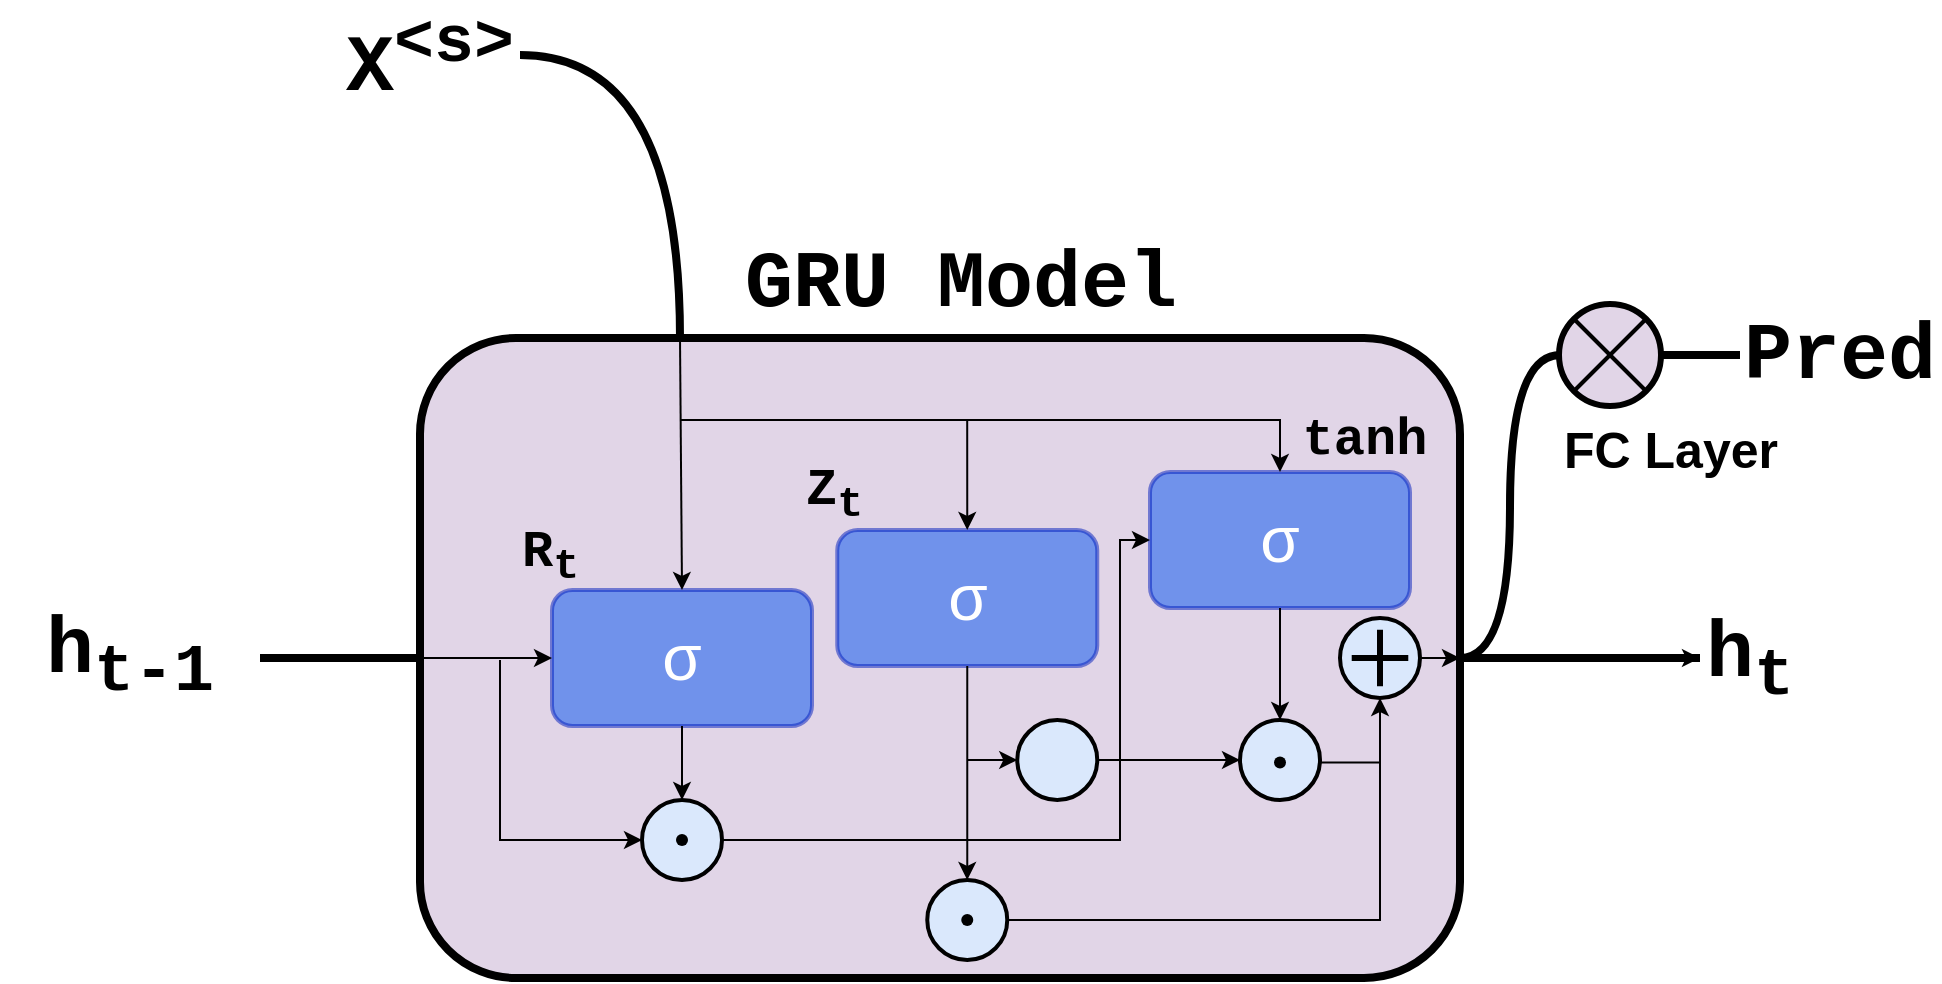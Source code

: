 <mxfile version="23.1.1" type="device">
  <diagram id="yPxyJZ8AM_hMuL3Unpa9" name="simple gitflow">
    <mxGraphModel dx="1503" dy="882" grid="1" gridSize="10" guides="1" tooltips="1" connect="1" arrows="1" fold="1" page="1" pageScale="1" pageWidth="1100" pageHeight="850" math="0" shadow="0">
      <root>
        <mxCell id="0" />
        <mxCell id="1" parent="0" />
        <mxCell id="AVEdaVqTsH_PwXqT6mUa-11" value="&lt;font style=&quot;font-size: 40px;&quot;&gt;X&lt;sup style=&quot;&quot;&gt;&amp;lt;s&amp;gt;&lt;/sup&gt;&lt;/font&gt;" style="text;html=1;strokeColor=none;fillColor=none;align=center;verticalAlign=middle;whiteSpace=wrap;overflow=hidden;fontSize=16;fontStyle=1;fontFamily=Courier New;labelBorderColor=none;labelBackgroundColor=none;" parent="1" vertex="1">
          <mxGeometry x="180" y="240" width="90" height="55" as="geometry" />
        </mxCell>
        <mxCell id="AVEdaVqTsH_PwXqT6mUa-15" style="edgeStyle=orthogonalEdgeStyle;curved=1;rounded=0;html=1;exitX=1;exitY=0.5;endArrow=none;endFill=0;jettySize=auto;orthogonalLoop=1;strokeWidth=4;fontSize=16;exitDx=0;exitDy=0;labelBorderColor=none;labelBackgroundColor=none;entryX=0.25;entryY=0;entryDx=0;entryDy=0;" parent="1" source="AVEdaVqTsH_PwXqT6mUa-11" edge="1" target="AVEdaVqTsH_PwXqT6mUa-20">
          <mxGeometry relative="1" as="geometry">
            <mxPoint x="480" y="310" as="sourcePoint" />
            <mxPoint x="508" y="410" as="targetPoint" />
          </mxGeometry>
        </mxCell>
        <mxCell id="AVEdaVqTsH_PwXqT6mUa-17" style="edgeStyle=orthogonalEdgeStyle;curved=1;rounded=0;html=1;exitX=1;exitY=0.5;endArrow=none;endFill=0;jettySize=auto;orthogonalLoop=1;strokeWidth=4;fontSize=16;exitDx=0;exitDy=0;entryX=0;entryY=0.5;entryDx=0;entryDy=0;entryPerimeter=0;labelBorderColor=none;labelBackgroundColor=none;" parent="1" source="AVEdaVqTsH_PwXqT6mUa-20" target="AVEdaVqTsH_PwXqT6mUa-71" edge="1">
          <mxGeometry relative="1" as="geometry">
            <mxPoint x="590" y="475" as="sourcePoint" />
            <mxPoint x="670" y="620" as="targetPoint" />
          </mxGeometry>
        </mxCell>
        <mxCell id="AVEdaVqTsH_PwXqT6mUa-20" value="" style="rounded=1;whiteSpace=wrap;html=1;strokeWidth=4;fillColor=#E1D5E7;fontSize=16;labelBorderColor=none;labelBackgroundColor=none;" parent="1" vertex="1">
          <mxGeometry x="220" y="409" width="520" height="320" as="geometry" />
        </mxCell>
        <mxCell id="AVEdaVqTsH_PwXqT6mUa-21" value="" style="edgeStyle=orthogonalEdgeStyle;rounded=0;html=1;jettySize=auto;orthogonalLoop=1;strokeWidth=4;endArrow=none;endFill=0;exitX=0;exitY=0.5;exitDx=0;exitDy=0;entryX=1;entryY=0.5;entryDx=0;entryDy=0;fontSize=16;labelBorderColor=none;labelBackgroundColor=none;" parent="1" source="AVEdaVqTsH_PwXqT6mUa-20" target="AVEdaVqTsH_PwXqT6mUa-23" edge="1">
          <mxGeometry x="204.5" y="180" as="geometry">
            <mxPoint x="480" y="474.63" as="sourcePoint" />
            <mxPoint x="425" y="475" as="targetPoint" />
            <Array as="points" />
          </mxGeometry>
        </mxCell>
        <mxCell id="AVEdaVqTsH_PwXqT6mUa-23" value="&lt;span style=&quot;font-size: 40px;&quot;&gt;h&lt;sub style=&quot;&quot;&gt;t-1&lt;/sub&gt;&lt;/span&gt;" style="text;html=1;strokeColor=none;fillColor=none;align=center;verticalAlign=middle;whiteSpace=wrap;overflow=hidden;fontSize=16;fontStyle=1;fontFamily=Courier New;labelBorderColor=none;labelBackgroundColor=none;" parent="1" vertex="1">
          <mxGeometry x="10" y="522.75" width="130" height="92.5" as="geometry" />
        </mxCell>
        <mxCell id="AVEdaVqTsH_PwXqT6mUa-24" value="" style="edgeStyle=orthogonalEdgeStyle;rounded=0;html=1;jettySize=auto;orthogonalLoop=1;strokeWidth=4;endArrow=none;endFill=0;exitX=0;exitY=0.5;exitDx=0;exitDy=0;entryX=1;entryY=0.5;entryDx=0;entryDy=0;fontSize=16;labelBorderColor=none;labelBackgroundColor=none;" parent="1" source="AVEdaVqTsH_PwXqT6mUa-26" target="AVEdaVqTsH_PwXqT6mUa-20" edge="1">
          <mxGeometry x="204.5" y="180" as="geometry">
            <mxPoint x="610" y="467.5" as="sourcePoint" />
            <mxPoint x="565" y="467.5" as="targetPoint" />
            <Array as="points" />
          </mxGeometry>
        </mxCell>
        <mxCell id="AVEdaVqTsH_PwXqT6mUa-25" value="" style="edgeStyle=orthogonalEdgeStyle;rounded=0;orthogonalLoop=1;jettySize=auto;html=1;exitX=1;exitY=0.5;exitDx=0;exitDy=0;fontSize=16;labelBorderColor=none;labelBackgroundColor=none;entryX=0;entryY=0.5;entryDx=0;entryDy=0;" parent="1" source="AVEdaVqTsH_PwXqT6mUa-20" edge="1" target="AVEdaVqTsH_PwXqT6mUa-26">
          <mxGeometry relative="1" as="geometry">
            <mxPoint x="560" y="467.13" as="sourcePoint" />
            <mxPoint x="790" y="495" as="targetPoint" />
            <Array as="points" />
          </mxGeometry>
        </mxCell>
        <mxCell id="AVEdaVqTsH_PwXqT6mUa-26" value="&lt;span style=&quot;font-size: 40px;&quot;&gt;h&lt;sub style=&quot;&quot;&gt;t&lt;br style=&quot;font-size: 16px;&quot;&gt;&lt;/sub&gt;&lt;/span&gt;" style="text;html=1;strokeColor=none;fillColor=none;align=center;verticalAlign=middle;whiteSpace=wrap;overflow=hidden;fontSize=16;fontStyle=1;fontFamily=Courier New;labelBorderColor=none;labelBackgroundColor=none;" parent="1" vertex="1">
          <mxGeometry x="860" y="541.5" width="50" height="55" as="geometry" />
        </mxCell>
        <mxCell id="AVEdaVqTsH_PwXqT6mUa-27" value="&lt;font style=&quot;font-size: 40px;&quot;&gt;Pred&lt;/font&gt;" style="text;html=1;strokeColor=none;fillColor=none;align=center;verticalAlign=middle;whiteSpace=wrap;overflow=hidden;fontSize=16;fontStyle=1;fontFamily=Courier New;labelBorderColor=none;labelBackgroundColor=none;" parent="1" vertex="1">
          <mxGeometry x="880" y="390" width="100" height="55" as="geometry" />
        </mxCell>
        <mxCell id="AVEdaVqTsH_PwXqT6mUa-35" value="&lt;font style=&quot;font-size: 32px;&quot;&gt;σ&lt;/font&gt;" style="rounded=1;whiteSpace=wrap;html=1;strokeWidth=2;fillColor=#0050ef;strokeColor=#001DBC;fontColor=#ffffff;opacity=50;fontSize=16;labelBorderColor=none;labelBackgroundColor=none;" parent="1" vertex="1">
          <mxGeometry x="286" y="535" width="130" height="68" as="geometry" />
        </mxCell>
        <mxCell id="AVEdaVqTsH_PwXqT6mUa-37" value="" style="edgeStyle=orthogonalEdgeStyle;rounded=0;orthogonalLoop=1;jettySize=auto;html=1;exitX=0;exitY=0.5;exitDx=0;exitDy=0;entryX=0;entryY=0.5;entryDx=0;entryDy=0;strokeWidth=1;fontSize=16;labelBorderColor=none;labelBackgroundColor=none;" parent="1" source="AVEdaVqTsH_PwXqT6mUa-20" target="AVEdaVqTsH_PwXqT6mUa-35" edge="1">
          <mxGeometry relative="1" as="geometry">
            <mxPoint x="518" y="420" as="sourcePoint" />
            <mxPoint x="518" y="495" as="targetPoint" />
            <Array as="points" />
          </mxGeometry>
        </mxCell>
        <mxCell id="AVEdaVqTsH_PwXqT6mUa-38" value="" style="endArrow=classic;html=1;rounded=0;strokeWidth=1;exitX=0.5;exitY=1;exitDx=0;exitDy=0;entryX=0.5;entryY=0;entryDx=0;entryDy=0;entryPerimeter=0;fontSize=16;labelBorderColor=none;labelBackgroundColor=none;" parent="1" source="AVEdaVqTsH_PwXqT6mUa-35" target="AVEdaVqTsH_PwXqT6mUa-39" edge="1">
          <mxGeometry width="50" height="50" relative="1" as="geometry">
            <mxPoint x="530" y="535" as="sourcePoint" />
            <mxPoint x="580" y="480" as="targetPoint" />
          </mxGeometry>
        </mxCell>
        <mxCell id="AVEdaVqTsH_PwXqT6mUa-42" value="&lt;span style=&quot;font-size: 26px;&quot;&gt;R&lt;sub style=&quot;&quot;&gt;t&lt;/sub&gt;&lt;/span&gt;" style="text;html=1;strokeColor=none;fillColor=none;align=center;verticalAlign=middle;whiteSpace=wrap;overflow=hidden;fontSize=16;fontStyle=1;fontFamily=Courier New;labelBorderColor=none;labelBackgroundColor=none;" parent="1" vertex="1">
          <mxGeometry x="270" y="498" width="30" height="33" as="geometry" />
        </mxCell>
        <mxCell id="AVEdaVqTsH_PwXqT6mUa-43" value="&lt;font style=&quot;font-size: 32px;&quot;&gt;σ&lt;/font&gt;" style="rounded=1;whiteSpace=wrap;html=1;strokeWidth=2;fillColor=#0050ef;strokeColor=#001DBC;fontColor=#ffffff;opacity=50;fontSize=16;labelBorderColor=none;labelBackgroundColor=none;" parent="1" vertex="1">
          <mxGeometry x="428.63" y="505" width="130" height="68" as="geometry" />
        </mxCell>
        <mxCell id="AVEdaVqTsH_PwXqT6mUa-44" value="&lt;span style=&quot;font-size: 26px;&quot;&gt;Z&lt;sub style=&quot;&quot;&gt;t&lt;/sub&gt;&lt;/span&gt;" style="text;html=1;strokeColor=none;fillColor=none;align=center;verticalAlign=middle;whiteSpace=wrap;overflow=hidden;fontSize=16;fontStyle=1;fontFamily=Courier New;labelBorderColor=none;labelBackgroundColor=none;" parent="1" vertex="1">
          <mxGeometry x="412.38" y="467.5" width="30" height="33" as="geometry" />
        </mxCell>
        <mxCell id="AVEdaVqTsH_PwXqT6mUa-45" value="" style="edgeStyle=orthogonalEdgeStyle;rounded=0;orthogonalLoop=1;jettySize=auto;html=1;entryX=0.5;entryY=0;entryDx=0;entryDy=0;strokeWidth=1;fontSize=16;labelBorderColor=none;labelBackgroundColor=none;" parent="1" target="AVEdaVqTsH_PwXqT6mUa-43" edge="1">
          <mxGeometry relative="1" as="geometry">
            <mxPoint x="350" y="450" as="sourcePoint" />
            <mxPoint x="518" y="495" as="targetPoint" />
            <Array as="points">
              <mxPoint x="508" y="450" />
              <mxPoint x="584" y="450" />
            </Array>
          </mxGeometry>
        </mxCell>
        <mxCell id="AVEdaVqTsH_PwXqT6mUa-46" value="" style="edgeStyle=orthogonalEdgeStyle;rounded=0;orthogonalLoop=1;jettySize=auto;html=1;strokeWidth=1;entryX=0;entryY=0.5;entryDx=0;entryDy=0;entryPerimeter=0;fontSize=16;labelBorderColor=none;labelBackgroundColor=none;" parent="1" target="AVEdaVqTsH_PwXqT6mUa-39" edge="1">
          <mxGeometry relative="1" as="geometry">
            <mxPoint x="260" y="570" as="sourcePoint" />
            <mxPoint x="280" y="587.5" as="targetPoint" />
            <Array as="points">
              <mxPoint x="260" y="660" />
            </Array>
          </mxGeometry>
        </mxCell>
        <mxCell id="AVEdaVqTsH_PwXqT6mUa-47" value="&lt;font style=&quot;font-size: 32px;&quot;&gt;σ&lt;/font&gt;" style="rounded=1;whiteSpace=wrap;html=1;strokeWidth=2;fillColor=#0050ef;strokeColor=#001DBC;fontColor=#ffffff;opacity=50;fontSize=16;labelBorderColor=none;labelBackgroundColor=none;" parent="1" vertex="1">
          <mxGeometry x="585" y="476" width="130" height="68" as="geometry" />
        </mxCell>
        <mxCell id="AVEdaVqTsH_PwXqT6mUa-48" value="&lt;font style=&quot;font-size: 26px;&quot;&gt;tanh&lt;/font&gt;" style="text;html=1;strokeColor=none;fillColor=none;align=center;verticalAlign=middle;whiteSpace=wrap;overflow=hidden;fontSize=16;fontStyle=1;fontFamily=Courier New;labelBorderColor=none;labelBackgroundColor=none;" parent="1" vertex="1">
          <mxGeometry x="650" y="442.5" width="85" height="33" as="geometry" />
        </mxCell>
        <mxCell id="AVEdaVqTsH_PwXqT6mUa-49" value="" style="edgeStyle=orthogonalEdgeStyle;rounded=0;orthogonalLoop=1;jettySize=auto;html=1;entryX=0.5;entryY=0;entryDx=0;entryDy=0;strokeWidth=1;fontSize=16;labelBorderColor=none;labelBackgroundColor=none;" parent="1" target="AVEdaVqTsH_PwXqT6mUa-47" edge="1">
          <mxGeometry relative="1" as="geometry">
            <mxPoint x="505.32" y="450" as="sourcePoint" />
            <mxPoint x="596.69" y="485" as="targetPoint" />
            <Array as="points">
              <mxPoint x="650" y="450" />
            </Array>
          </mxGeometry>
        </mxCell>
        <mxCell id="AVEdaVqTsH_PwXqT6mUa-50" value="" style="verticalLabelPosition=bottom;verticalAlign=top;html=1;strokeWidth=2;shape=mxgraph.flowchart.on-page_reference;plain-blue;gradientColor=none;strokeColor=#000000;fontSize=16;labelBorderColor=none;labelBackgroundColor=none;" parent="1" vertex="1">
          <mxGeometry x="473.63" y="680" width="40" height="40" as="geometry" />
        </mxCell>
        <mxCell id="AVEdaVqTsH_PwXqT6mUa-51" value="" style="endArrow=classic;html=1;rounded=0;strokeWidth=1;exitX=0.5;exitY=1;exitDx=0;exitDy=0;entryX=0.5;entryY=0;entryDx=0;entryDy=0;entryPerimeter=0;fontSize=16;labelBorderColor=none;labelBackgroundColor=none;" parent="1" source="AVEdaVqTsH_PwXqT6mUa-43" target="AVEdaVqTsH_PwXqT6mUa-50" edge="1">
          <mxGeometry width="50" height="50" relative="1" as="geometry">
            <mxPoint x="518" y="515" as="sourcePoint" />
            <mxPoint x="518" y="543" as="targetPoint" />
            <Array as="points" />
          </mxGeometry>
        </mxCell>
        <mxCell id="AVEdaVqTsH_PwXqT6mUa-52" value="" style="verticalLabelPosition=bottom;verticalAlign=top;html=1;strokeWidth=2;shape=mxgraph.flowchart.on-page_reference;plain-blue;gradientColor=none;strokeColor=#000000;fontSize=16;labelBorderColor=none;labelBackgroundColor=none;" parent="1" vertex="1">
          <mxGeometry x="630" y="600" width="40" height="40" as="geometry" />
        </mxCell>
        <mxCell id="AVEdaVqTsH_PwXqT6mUa-53" value="" style="endArrow=classic;html=1;rounded=0;strokeWidth=1;exitX=0.5;exitY=1;exitDx=0;exitDy=0;entryX=0.5;entryY=0;entryDx=0;entryDy=0;entryPerimeter=0;fontSize=16;labelBorderColor=none;labelBackgroundColor=none;" parent="1" source="AVEdaVqTsH_PwXqT6mUa-47" target="AVEdaVqTsH_PwXqT6mUa-52" edge="1">
          <mxGeometry width="50" height="50" relative="1" as="geometry">
            <mxPoint x="584" y="515" as="sourcePoint" />
            <mxPoint x="584" y="543" as="targetPoint" />
            <Array as="points" />
          </mxGeometry>
        </mxCell>
        <mxCell id="AVEdaVqTsH_PwXqT6mUa-54" value="" style="verticalLabelPosition=bottom;verticalAlign=top;html=1;strokeWidth=2;shape=mxgraph.flowchart.on-page_reference;plain-blue;gradientColor=none;strokeColor=#000000;fontSize=16;labelBorderColor=none;labelBackgroundColor=none;" parent="1" vertex="1">
          <mxGeometry x="680" y="549" width="40" height="40" as="geometry" />
        </mxCell>
        <mxCell id="AVEdaVqTsH_PwXqT6mUa-55" value="" style="endArrow=classic;html=1;rounded=0;strokeWidth=1;fontSize=16;labelBorderColor=none;labelBackgroundColor=none;entryX=0;entryY=0.5;entryDx=0;entryDy=0;entryPerimeter=0;" parent="1" target="AVEdaVqTsH_PwXqT6mUa-64" edge="1">
          <mxGeometry width="50" height="50" relative="1" as="geometry">
            <mxPoint x="494" y="620" as="sourcePoint" />
            <mxPoint x="574.63" y="675.5" as="targetPoint" />
            <Array as="points" />
          </mxGeometry>
        </mxCell>
        <mxCell id="AVEdaVqTsH_PwXqT6mUa-56" value="" style="endArrow=classic;html=1;rounded=0;strokeWidth=1;entryX=0.5;entryY=1;entryDx=0;entryDy=0;entryPerimeter=0;exitX=1;exitY=0.5;exitDx=0;exitDy=0;exitPerimeter=0;fontSize=16;labelBorderColor=none;labelBackgroundColor=none;" parent="1" source="AVEdaVqTsH_PwXqT6mUa-50" target="AVEdaVqTsH_PwXqT6mUa-54" edge="1">
          <mxGeometry width="50" height="50" relative="1" as="geometry">
            <mxPoint x="594" y="540" as="sourcePoint" />
            <mxPoint x="653" y="540" as="targetPoint" />
            <Array as="points">
              <mxPoint x="700" y="700" />
            </Array>
          </mxGeometry>
        </mxCell>
        <mxCell id="AVEdaVqTsH_PwXqT6mUa-57" value="" style="line;strokeWidth=1;html=1;perimeter=backbonePerimeter;points=[];outlineConnect=0;fontSize=16;labelBorderColor=none;labelBackgroundColor=none;" parent="1" vertex="1">
          <mxGeometry x="670" y="616.25" width="30" height="10" as="geometry" />
        </mxCell>
        <mxCell id="AVEdaVqTsH_PwXqT6mUa-58" value="" style="edgeStyle=orthogonalEdgeStyle;rounded=0;orthogonalLoop=1;jettySize=auto;html=1;strokeWidth=1;entryX=0;entryY=0.5;entryDx=0;entryDy=0;exitX=1;exitY=0.5;exitDx=0;exitDy=0;exitPerimeter=0;fontSize=16;labelBorderColor=none;labelBackgroundColor=none;" parent="1" source="AVEdaVqTsH_PwXqT6mUa-39" target="AVEdaVqTsH_PwXqT6mUa-47" edge="1">
          <mxGeometry relative="1" as="geometry">
            <mxPoint x="470" y="505" as="sourcePoint" />
            <mxPoint x="511" y="551" as="targetPoint" />
            <Array as="points">
              <mxPoint x="570" y="660" />
              <mxPoint x="570" y="510" />
              <mxPoint x="585" y="510" />
            </Array>
          </mxGeometry>
        </mxCell>
        <mxCell id="AVEdaVqTsH_PwXqT6mUa-60" value="" style="endArrow=classic;html=1;rounded=0;entryX=1;entryY=0.5;entryDx=0;entryDy=0;exitX=1;exitY=0.5;exitDx=0;exitDy=0;exitPerimeter=0;fontSize=16;labelBorderColor=none;labelBackgroundColor=none;" parent="1" source="AVEdaVqTsH_PwXqT6mUa-54" target="AVEdaVqTsH_PwXqT6mUa-20" edge="1">
          <mxGeometry width="50" height="50" relative="1" as="geometry">
            <mxPoint x="650" y="490" as="sourcePoint" />
            <mxPoint x="700" y="440" as="targetPoint" />
          </mxGeometry>
        </mxCell>
        <mxCell id="AVEdaVqTsH_PwXqT6mUa-64" value="" style="verticalLabelPosition=bottom;verticalAlign=top;html=1;strokeWidth=2;shape=mxgraph.flowchart.on-page_reference;plain-blue;gradientColor=none;strokeColor=#000000;fontSize=16;labelBorderColor=none;labelBackgroundColor=none;" parent="1" vertex="1">
          <mxGeometry x="518.63" y="600" width="40" height="40" as="geometry" />
        </mxCell>
        <mxCell id="AVEdaVqTsH_PwXqT6mUa-65" value="" style="endArrow=classic;html=1;rounded=0;strokeWidth=1;entryX=0;entryY=0.5;entryDx=0;entryDy=0;entryPerimeter=0;exitX=1;exitY=0.5;exitDx=0;exitDy=0;exitPerimeter=0;fontSize=16;labelBorderColor=none;labelBackgroundColor=none;" parent="1" source="AVEdaVqTsH_PwXqT6mUa-64" target="AVEdaVqTsH_PwXqT6mUa-52" edge="1">
          <mxGeometry width="50" height="50" relative="1" as="geometry">
            <mxPoint x="594" y="540" as="sourcePoint" />
            <mxPoint x="614" y="551" as="targetPoint" />
            <Array as="points" />
          </mxGeometry>
        </mxCell>
        <mxCell id="AVEdaVqTsH_PwXqT6mUa-71" value="&lt;b style=&quot;&quot;&gt;&lt;font style=&quot;font-size: 25px;&quot;&gt;FC Layer&lt;/font&gt;&lt;/b&gt;" style="verticalLabelPosition=bottom;verticalAlign=top;html=1;strokeWidth=4;shape=mxgraph.flowchart.on-page_reference;plain-purple;gradientColor=none;strokeColor=#000000;fontSize=16;labelBorderColor=none;labelBackgroundColor=none;align=left;" parent="1" vertex="1">
          <mxGeometry x="790" y="392.5" width="50" height="50" as="geometry" />
        </mxCell>
        <mxCell id="AVEdaVqTsH_PwXqT6mUa-72" style="edgeStyle=orthogonalEdgeStyle;curved=1;rounded=0;html=1;exitX=1;exitY=0.5;endArrow=none;endFill=0;jettySize=auto;orthogonalLoop=1;strokeWidth=4;fontSize=16;exitDx=0;exitDy=0;entryX=0;entryY=0.5;entryDx=0;entryDy=0;exitPerimeter=0;labelBorderColor=none;labelBackgroundColor=none;" parent="1" source="AVEdaVqTsH_PwXqT6mUa-71" target="AVEdaVqTsH_PwXqT6mUa-27" edge="1">
          <mxGeometry relative="1" as="geometry">
            <mxPoint x="750" y="505" as="sourcePoint" />
            <mxPoint x="800" y="428" as="targetPoint" />
          </mxGeometry>
        </mxCell>
        <mxCell id="AVEdaVqTsH_PwXqT6mUa-83" value="&lt;font style=&quot;font-size: 40px;&quot;&gt;GRU Model&lt;/font&gt;" style="text;html=1;strokeColor=none;fillColor=none;align=center;verticalAlign=middle;whiteSpace=wrap;overflow=hidden;fontSize=16;fontStyle=1;fontFamily=Courier New;labelBorderColor=none;labelBackgroundColor=none;" parent="1" vertex="1">
          <mxGeometry x="371.19" y="354" width="238.81" height="55" as="geometry" />
        </mxCell>
        <mxCell id="AVEdaVqTsH_PwXqT6mUa-84" value="" style="shape=sumEllipse;perimeter=ellipsePerimeter;whiteSpace=wrap;html=1;backgroundOutline=1;fillColor=#E1D5E7;strokeWidth=2;fontSize=16;labelBorderColor=none;labelBackgroundColor=none;" parent="1" vertex="1">
          <mxGeometry x="790" y="392.5" width="50" height="50" as="geometry" />
        </mxCell>
        <mxCell id="AVEdaVqTsH_PwXqT6mUa-39" value="" style="verticalLabelPosition=bottom;verticalAlign=top;html=1;strokeWidth=2;shape=mxgraph.flowchart.on-page_reference;plain-blue;gradientColor=none;strokeColor=#000000;fontSize=16;labelBorderColor=none;labelBackgroundColor=none;" parent="1" vertex="1">
          <mxGeometry x="331" y="640" width="40" height="40" as="geometry" />
        </mxCell>
        <mxCell id="OllvHXaT5NCk03_ejKe--48" value="" style="endArrow=classic;html=1;rounded=0;entryX=0.5;entryY=0;entryDx=0;entryDy=0;exitX=0.25;exitY=0;exitDx=0;exitDy=0;" edge="1" parent="1" source="AVEdaVqTsH_PwXqT6mUa-20" target="AVEdaVqTsH_PwXqT6mUa-35">
          <mxGeometry width="50" height="50" relative="1" as="geometry">
            <mxPoint x="320" y="510" as="sourcePoint" />
            <mxPoint x="370" y="460" as="targetPoint" />
          </mxGeometry>
        </mxCell>
        <mxCell id="OllvHXaT5NCk03_ejKe--49" value="" style="shape=waypoint;sketch=0;fillStyle=solid;size=6;pointerEvents=1;points=[];fillColor=none;resizable=0;rotatable=0;perimeter=centerPerimeter;snapToPoint=1;" vertex="1" parent="1">
          <mxGeometry x="341" y="650" width="20" height="20" as="geometry" />
        </mxCell>
        <mxCell id="OllvHXaT5NCk03_ejKe--50" value="" style="shape=waypoint;sketch=0;fillStyle=solid;size=6;pointerEvents=1;points=[];fillColor=none;resizable=0;rotatable=0;perimeter=centerPerimeter;snapToPoint=1;" vertex="1" parent="1">
          <mxGeometry x="483.63" y="690" width="20" height="20" as="geometry" />
        </mxCell>
        <mxCell id="OllvHXaT5NCk03_ejKe--51" value="" style="shape=waypoint;sketch=0;fillStyle=solid;size=6;pointerEvents=1;points=[];fillColor=none;resizable=0;rotatable=0;perimeter=centerPerimeter;snapToPoint=1;" vertex="1" parent="1">
          <mxGeometry x="640" y="611.25" width="20" height="20" as="geometry" />
        </mxCell>
        <mxCell id="OllvHXaT5NCk03_ejKe--53" value="" style="shape=umlDestroy;whiteSpace=wrap;html=1;strokeWidth=3;targetShapes=umlLifeline;rotation=45;" vertex="1" parent="1">
          <mxGeometry x="690" y="559" width="20" height="20" as="geometry" />
        </mxCell>
      </root>
    </mxGraphModel>
  </diagram>
</mxfile>
